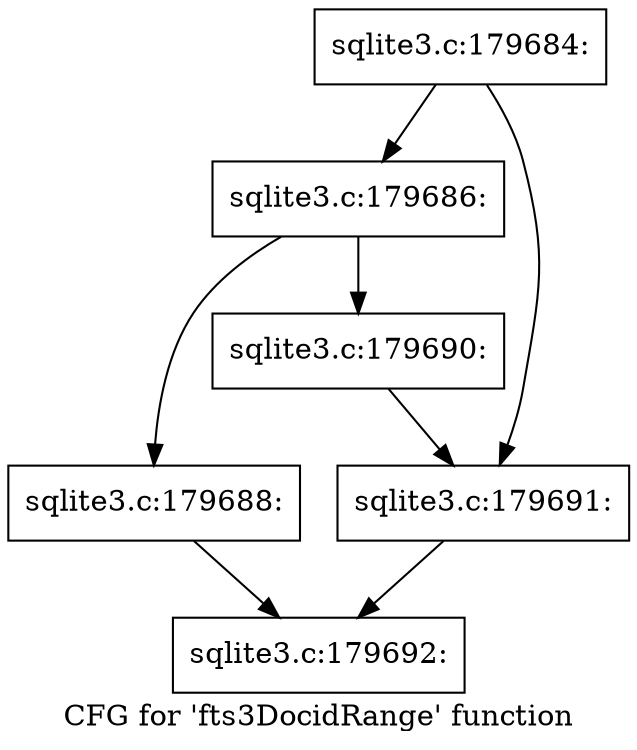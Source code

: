 digraph "CFG for 'fts3DocidRange' function" {
	label="CFG for 'fts3DocidRange' function";

	Node0x55c0f90c1630 [shape=record,label="{sqlite3.c:179684:}"];
	Node0x55c0f90c1630 -> Node0x55c0f90d4150;
	Node0x55c0f90c1630 -> Node0x55c0f90d4460;
	Node0x55c0f90d4150 [shape=record,label="{sqlite3.c:179686:}"];
	Node0x55c0f90d4150 -> Node0x55c0f90d5520;
	Node0x55c0f90d4150 -> Node0x55c0f90d5570;
	Node0x55c0f90d5520 [shape=record,label="{sqlite3.c:179688:}"];
	Node0x55c0f90d5520 -> Node0x55c0f90c17b0;
	Node0x55c0f90d5570 [shape=record,label="{sqlite3.c:179690:}"];
	Node0x55c0f90d5570 -> Node0x55c0f90d4460;
	Node0x55c0f90d4460 [shape=record,label="{sqlite3.c:179691:}"];
	Node0x55c0f90d4460 -> Node0x55c0f90c17b0;
	Node0x55c0f90c17b0 [shape=record,label="{sqlite3.c:179692:}"];
}
